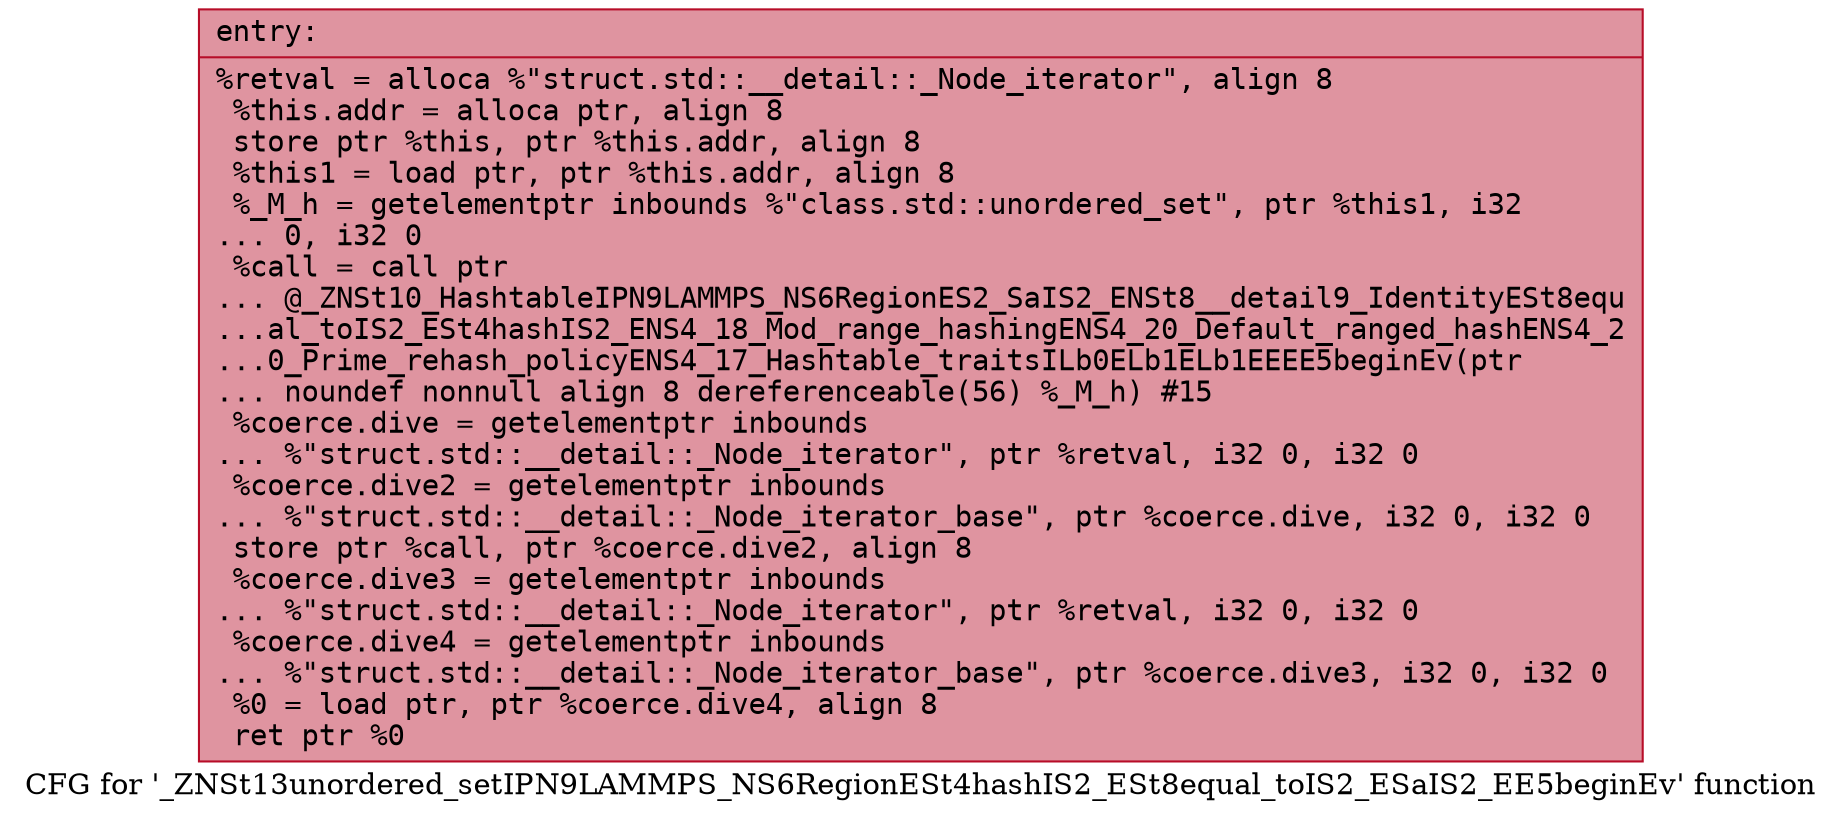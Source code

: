 digraph "CFG for '_ZNSt13unordered_setIPN9LAMMPS_NS6RegionESt4hashIS2_ESt8equal_toIS2_ESaIS2_EE5beginEv' function" {
	label="CFG for '_ZNSt13unordered_setIPN9LAMMPS_NS6RegionESt4hashIS2_ESt8equal_toIS2_ESaIS2_EE5beginEv' function";

	Node0x561837bdea10 [shape=record,color="#b70d28ff", style=filled, fillcolor="#b70d2870" fontname="Courier",label="{entry:\l|  %retval = alloca %\"struct.std::__detail::_Node_iterator\", align 8\l  %this.addr = alloca ptr, align 8\l  store ptr %this, ptr %this.addr, align 8\l  %this1 = load ptr, ptr %this.addr, align 8\l  %_M_h = getelementptr inbounds %\"class.std::unordered_set\", ptr %this1, i32\l... 0, i32 0\l  %call = call ptr\l... @_ZNSt10_HashtableIPN9LAMMPS_NS6RegionES2_SaIS2_ENSt8__detail9_IdentityESt8equ\l...al_toIS2_ESt4hashIS2_ENS4_18_Mod_range_hashingENS4_20_Default_ranged_hashENS4_2\l...0_Prime_rehash_policyENS4_17_Hashtable_traitsILb0ELb1ELb1EEEE5beginEv(ptr\l... noundef nonnull align 8 dereferenceable(56) %_M_h) #15\l  %coerce.dive = getelementptr inbounds\l... %\"struct.std::__detail::_Node_iterator\", ptr %retval, i32 0, i32 0\l  %coerce.dive2 = getelementptr inbounds\l... %\"struct.std::__detail::_Node_iterator_base\", ptr %coerce.dive, i32 0, i32 0\l  store ptr %call, ptr %coerce.dive2, align 8\l  %coerce.dive3 = getelementptr inbounds\l... %\"struct.std::__detail::_Node_iterator\", ptr %retval, i32 0, i32 0\l  %coerce.dive4 = getelementptr inbounds\l... %\"struct.std::__detail::_Node_iterator_base\", ptr %coerce.dive3, i32 0, i32 0\l  %0 = load ptr, ptr %coerce.dive4, align 8\l  ret ptr %0\l}"];
}
